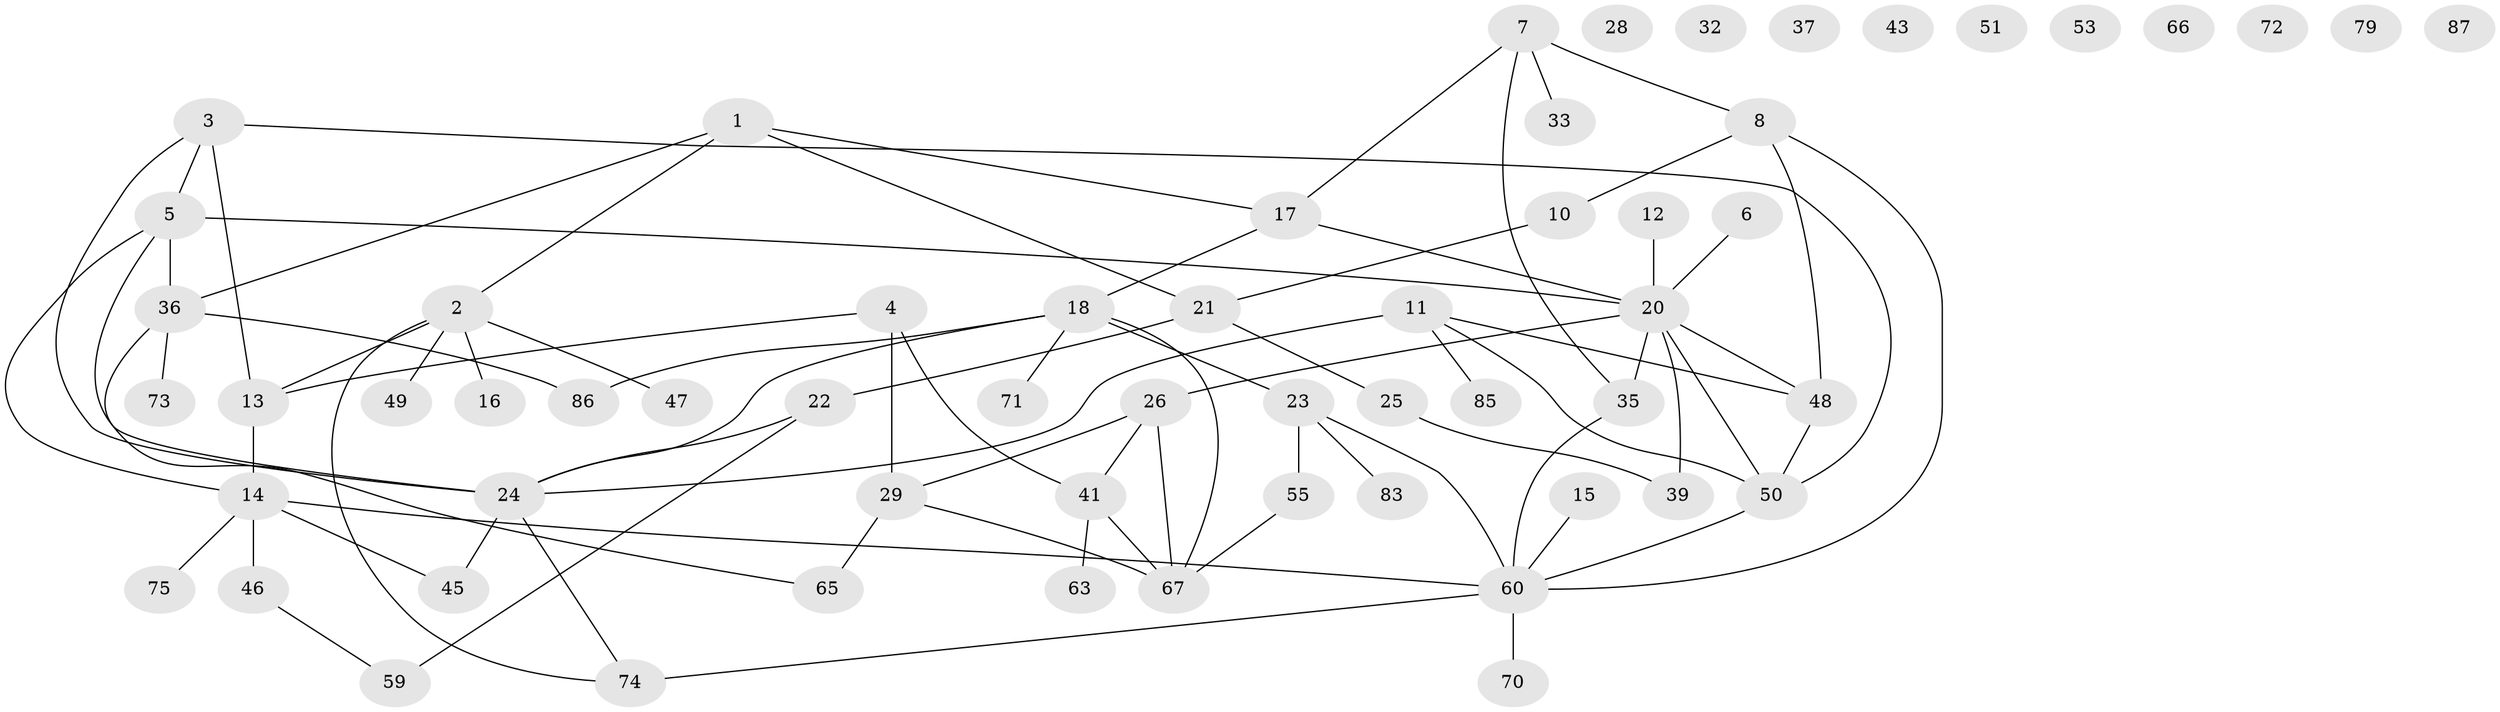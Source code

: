 // Generated by graph-tools (version 1.1) at 2025/23/03/03/25 07:23:29]
// undirected, 60 vertices, 79 edges
graph export_dot {
graph [start="1"]
  node [color=gray90,style=filled];
  1 [super="+9"];
  2 [super="+34"];
  3 [super="+54"];
  4 [super="+78"];
  5;
  6;
  7 [super="+42"];
  8 [super="+30"];
  10 [super="+84"];
  11 [super="+56"];
  12;
  13 [super="+19"];
  14 [super="+40"];
  15;
  16;
  17;
  18 [super="+80"];
  20 [super="+68"];
  21 [super="+62"];
  22 [super="+64"];
  23 [super="+38"];
  24 [super="+52"];
  25 [super="+61"];
  26 [super="+27"];
  28;
  29 [super="+31"];
  32;
  33;
  35 [super="+57"];
  36 [super="+81"];
  37;
  39;
  41 [super="+44"];
  43;
  45 [super="+58"];
  46;
  47;
  48 [super="+82"];
  49 [super="+77"];
  50 [super="+76"];
  51;
  53;
  55;
  59;
  60 [super="+69"];
  63;
  65;
  66;
  67;
  70;
  71;
  72;
  73;
  74;
  75;
  79;
  83;
  85;
  86;
  87;
  1 -- 2;
  1 -- 36;
  1 -- 17;
  1 -- 21;
  2 -- 16;
  2 -- 49;
  2 -- 74;
  2 -- 47;
  2 -- 13;
  3 -- 50;
  3 -- 13;
  3 -- 24;
  3 -- 5;
  4 -- 41;
  4 -- 13;
  4 -- 29 [weight=2];
  5 -- 14;
  5 -- 36;
  5 -- 24;
  5 -- 20;
  6 -- 20;
  7 -- 35;
  7 -- 8;
  7 -- 17;
  7 -- 33;
  8 -- 10;
  8 -- 60;
  8 -- 48;
  10 -- 21;
  11 -- 24;
  11 -- 50;
  11 -- 85;
  11 -- 48;
  12 -- 20;
  13 -- 14;
  14 -- 60;
  14 -- 45;
  14 -- 46;
  14 -- 75;
  15 -- 60;
  17 -- 20;
  17 -- 18;
  18 -- 67;
  18 -- 71;
  18 -- 86;
  18 -- 23;
  18 -- 24;
  20 -- 35;
  20 -- 39;
  20 -- 48;
  20 -- 26;
  20 -- 50;
  21 -- 22;
  21 -- 25;
  22 -- 59;
  22 -- 24;
  23 -- 83;
  23 -- 60;
  23 -- 55;
  24 -- 74;
  24 -- 45;
  25 -- 39;
  26 -- 29;
  26 -- 67;
  26 -- 41;
  29 -- 65;
  29 -- 67;
  35 -- 60;
  36 -- 65;
  36 -- 73;
  36 -- 86;
  41 -- 67;
  41 -- 63;
  46 -- 59;
  48 -- 50;
  50 -- 60;
  55 -- 67;
  60 -- 74;
  60 -- 70;
}
